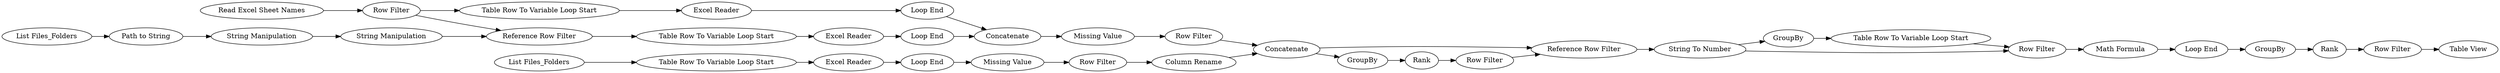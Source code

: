 digraph {
	"7335159136198929191_19" [label="List Files_Folders"]
	"7335159136198929191_66" [label="Loop End"]
	"7335159136198929191_6" [label="Row Filter"]
	"7335159136198929191_56" [label=Concatenate]
	"7335159136198929191_51" [label="Loop End"]
	"7335159136198929191_69" [label="Row Filter"]
	"7335159136198929191_55" [label="Column Rename"]
	"1797587878877750348_32" [label="Missing Value"]
	"7335159136198929191_68" [label=GroupBy]
	"7335159136198929191_53" [label="Excel Reader"]
	"7335159136198929191_67" [label=Rank]
	"324892288904954566_34" [label="Row Filter"]
	"7335159136198929191_17" [label="Table Row To Variable Loop Start"]
	"7335159136198929191_63" [label="Table Row To Variable Loop Start"]
	"7335159136198929191_28" [label="Reference Row Filter"]
	"7335159136198929191_26" [label="Loop End"]
	"7335159136198929191_62" [label=GroupBy]
	"2110567028759419788_24" [label="String Manipulation"]
	"7335159136198929191_31" [label=Concatenate]
	"7335159136198929191_5" [label="Read Excel Sheet Names"]
	"7335159136198929191_61" [label="Reference Row Filter"]
	"7335159136198929191_18" [label="Excel Reader"]
	"7335159136198929191_59" [label="Row Filter"]
	"7335159136198929191_4" [label="List Files_Folders"]
	"324892288904954566_32" [label="Missing Value"]
	"7335159136198929191_7" [label="Table Row To Variable Loop Start"]
	"7335159136198929191_60" [label="String To Number"]
	"7335159136198929191_64" [label="Row Filter"]
	"7335159136198929191_57" [label=GroupBy]
	"7335159136198929191_20" [label="Path to String"]
	"7335159136198929191_11" [label="Loop End"]
	"2110567028759419788_25" [label="String Manipulation"]
	"1797587878877750348_34" [label="Row Filter"]
	"7335159136198929191_10" [label="Excel Reader"]
	"7335159136198929191_52" [label="Table Row To Variable Loop Start"]
	"7335159136198929191_70" [label="Table View"]
	"7335159136198929191_65" [label="Math Formula"]
	"7335159136198929191_58" [label=Rank]
	"2110567028759419788_25" -> "7335159136198929191_28"
	"7335159136198929191_19" -> "7335159136198929191_20"
	"7335159136198929191_63" -> "7335159136198929191_64"
	"7335159136198929191_31" -> "1797587878877750348_32"
	"7335159136198929191_4" -> "7335159136198929191_52"
	"7335159136198929191_6" -> "7335159136198929191_28"
	"7335159136198929191_6" -> "7335159136198929191_7"
	"7335159136198929191_10" -> "7335159136198929191_11"
	"7335159136198929191_65" -> "7335159136198929191_66"
	"1797587878877750348_34" -> "7335159136198929191_56"
	"2110567028759419788_24" -> "2110567028759419788_25"
	"7335159136198929191_69" -> "7335159136198929191_70"
	"7335159136198929191_7" -> "7335159136198929191_10"
	"7335159136198929191_20" -> "2110567028759419788_24"
	"7335159136198929191_52" -> "7335159136198929191_53"
	"7335159136198929191_57" -> "7335159136198929191_58"
	"7335159136198929191_58" -> "7335159136198929191_59"
	"324892288904954566_34" -> "7335159136198929191_55"
	"7335159136198929191_56" -> "7335159136198929191_57"
	"7335159136198929191_17" -> "7335159136198929191_18"
	"1797587878877750348_32" -> "1797587878877750348_34"
	"7335159136198929191_5" -> "7335159136198929191_6"
	"7335159136198929191_68" -> "7335159136198929191_67"
	"7335159136198929191_67" -> "7335159136198929191_69"
	"7335159136198929191_18" -> "7335159136198929191_26"
	"7335159136198929191_60" -> "7335159136198929191_64"
	"324892288904954566_32" -> "324892288904954566_34"
	"7335159136198929191_60" -> "7335159136198929191_62"
	"7335159136198929191_55" -> "7335159136198929191_56"
	"7335159136198929191_61" -> "7335159136198929191_60"
	"7335159136198929191_56" -> "7335159136198929191_61"
	"7335159136198929191_59" -> "7335159136198929191_61"
	"7335159136198929191_51" -> "324892288904954566_32"
	"7335159136198929191_11" -> "7335159136198929191_31"
	"7335159136198929191_26" -> "7335159136198929191_31"
	"7335159136198929191_28" -> "7335159136198929191_17"
	"7335159136198929191_53" -> "7335159136198929191_51"
	"7335159136198929191_66" -> "7335159136198929191_68"
	"7335159136198929191_62" -> "7335159136198929191_63"
	"7335159136198929191_64" -> "7335159136198929191_65"
	rankdir=LR
}
